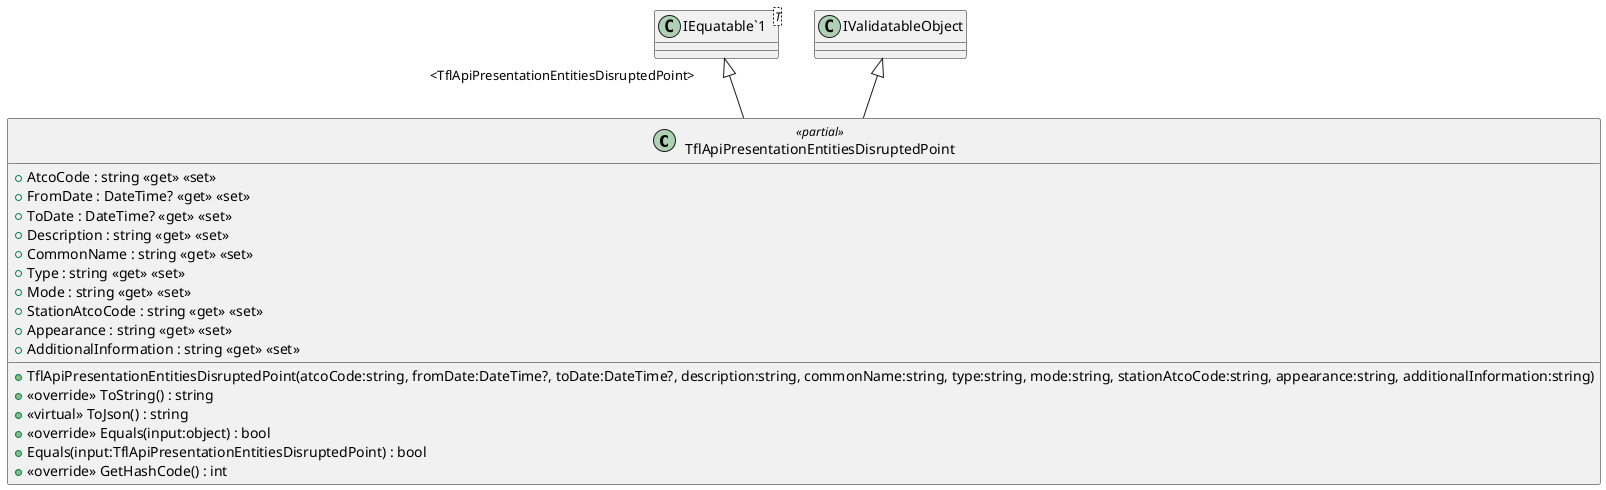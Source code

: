 @startuml
class TflApiPresentationEntitiesDisruptedPoint <<partial>> {
    + TflApiPresentationEntitiesDisruptedPoint(atcoCode:string, fromDate:DateTime?, toDate:DateTime?, description:string, commonName:string, type:string, mode:string, stationAtcoCode:string, appearance:string, additionalInformation:string)
    + AtcoCode : string <<get>> <<set>>
    + FromDate : DateTime? <<get>> <<set>>
    + ToDate : DateTime? <<get>> <<set>>
    + Description : string <<get>> <<set>>
    + CommonName : string <<get>> <<set>>
    + Type : string <<get>> <<set>>
    + Mode : string <<get>> <<set>>
    + StationAtcoCode : string <<get>> <<set>>
    + Appearance : string <<get>> <<set>>
    + AdditionalInformation : string <<get>> <<set>>
    + <<override>> ToString() : string
    + <<virtual>> ToJson() : string
    + <<override>> Equals(input:object) : bool
    + Equals(input:TflApiPresentationEntitiesDisruptedPoint) : bool
    + <<override>> GetHashCode() : int
}
class "IEquatable`1"<T> {
}
"IEquatable`1" "<TflApiPresentationEntitiesDisruptedPoint>" <|-- TflApiPresentationEntitiesDisruptedPoint
IValidatableObject <|-- TflApiPresentationEntitiesDisruptedPoint
@enduml
